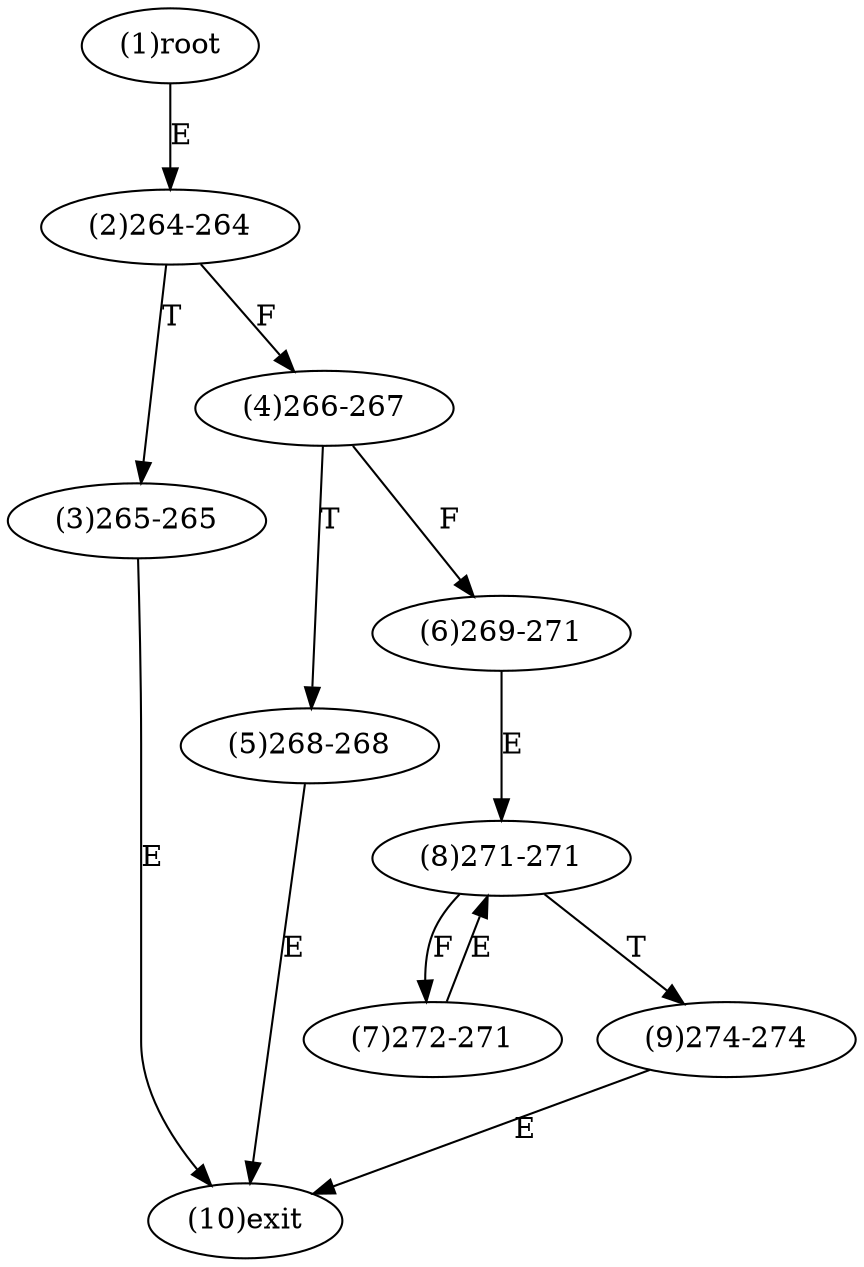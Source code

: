 digraph "" { 
1[ label="(1)root"];
2[ label="(2)264-264"];
3[ label="(3)265-265"];
4[ label="(4)266-267"];
5[ label="(5)268-268"];
6[ label="(6)269-271"];
7[ label="(7)272-271"];
8[ label="(8)271-271"];
9[ label="(9)274-274"];
10[ label="(10)exit"];
1->2[ label="E"];
2->4[ label="F"];
2->3[ label="T"];
3->10[ label="E"];
4->6[ label="F"];
4->5[ label="T"];
5->10[ label="E"];
6->8[ label="E"];
7->8[ label="E"];
8->7[ label="F"];
8->9[ label="T"];
9->10[ label="E"];
}